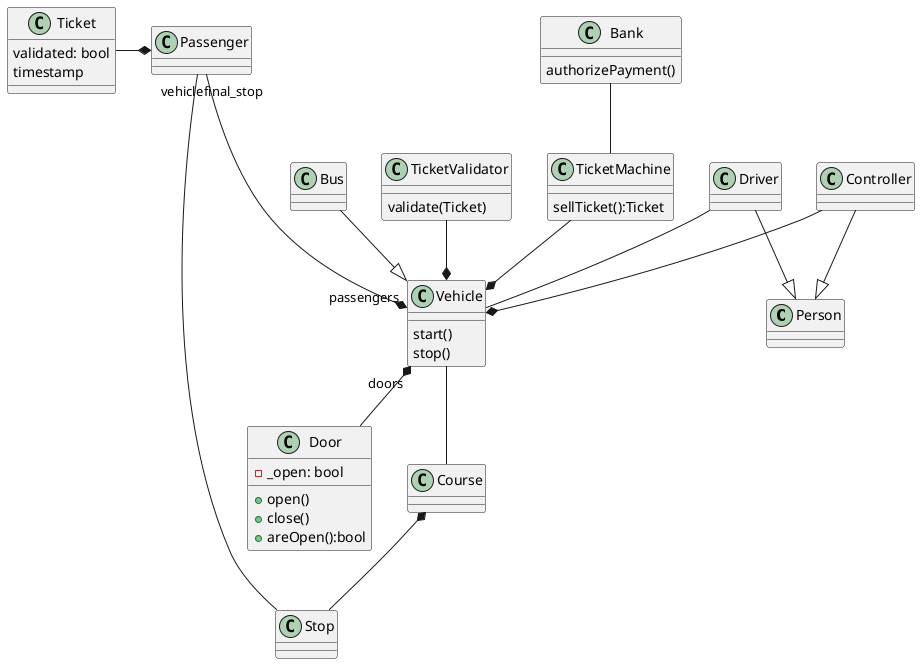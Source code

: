 @startuml
class Person 
class Driver 
class Controller 
class Passenger 
class Bank {
    authorizePayment()
}
class Ticket{
    validated: bool
    timestamp
} 
class Vehicle{
    'doors: Door[]
    start()
    stop()
}
class Bus 
class Door{
    -_open: bool
    +open() 
    +close()
    +areOpen():bool
}
class TicketValidator{
    'validate(t:Ticket)
    validate(Ticket)
}

class TicketMachine{
    sellTicket():Ticket
}

class Stop{}
class Course {}


Driver --|> Person
Controller --|> Person
Bus --|> Vehicle
Vehicle "doors" *-- Door
Driver -right- Vehicle
Passenger "vehicle" -down--* "passengers" Vehicle
Passenger *-left- Ticket
TicketMachine --* Vehicle
TicketValidator --* Vehicle
TicketMachine -up- Bank
Controller --* Vehicle
Course *-- Stop
Vehicle -- Course
Passenger "final_stop" -- Stop
@enduml